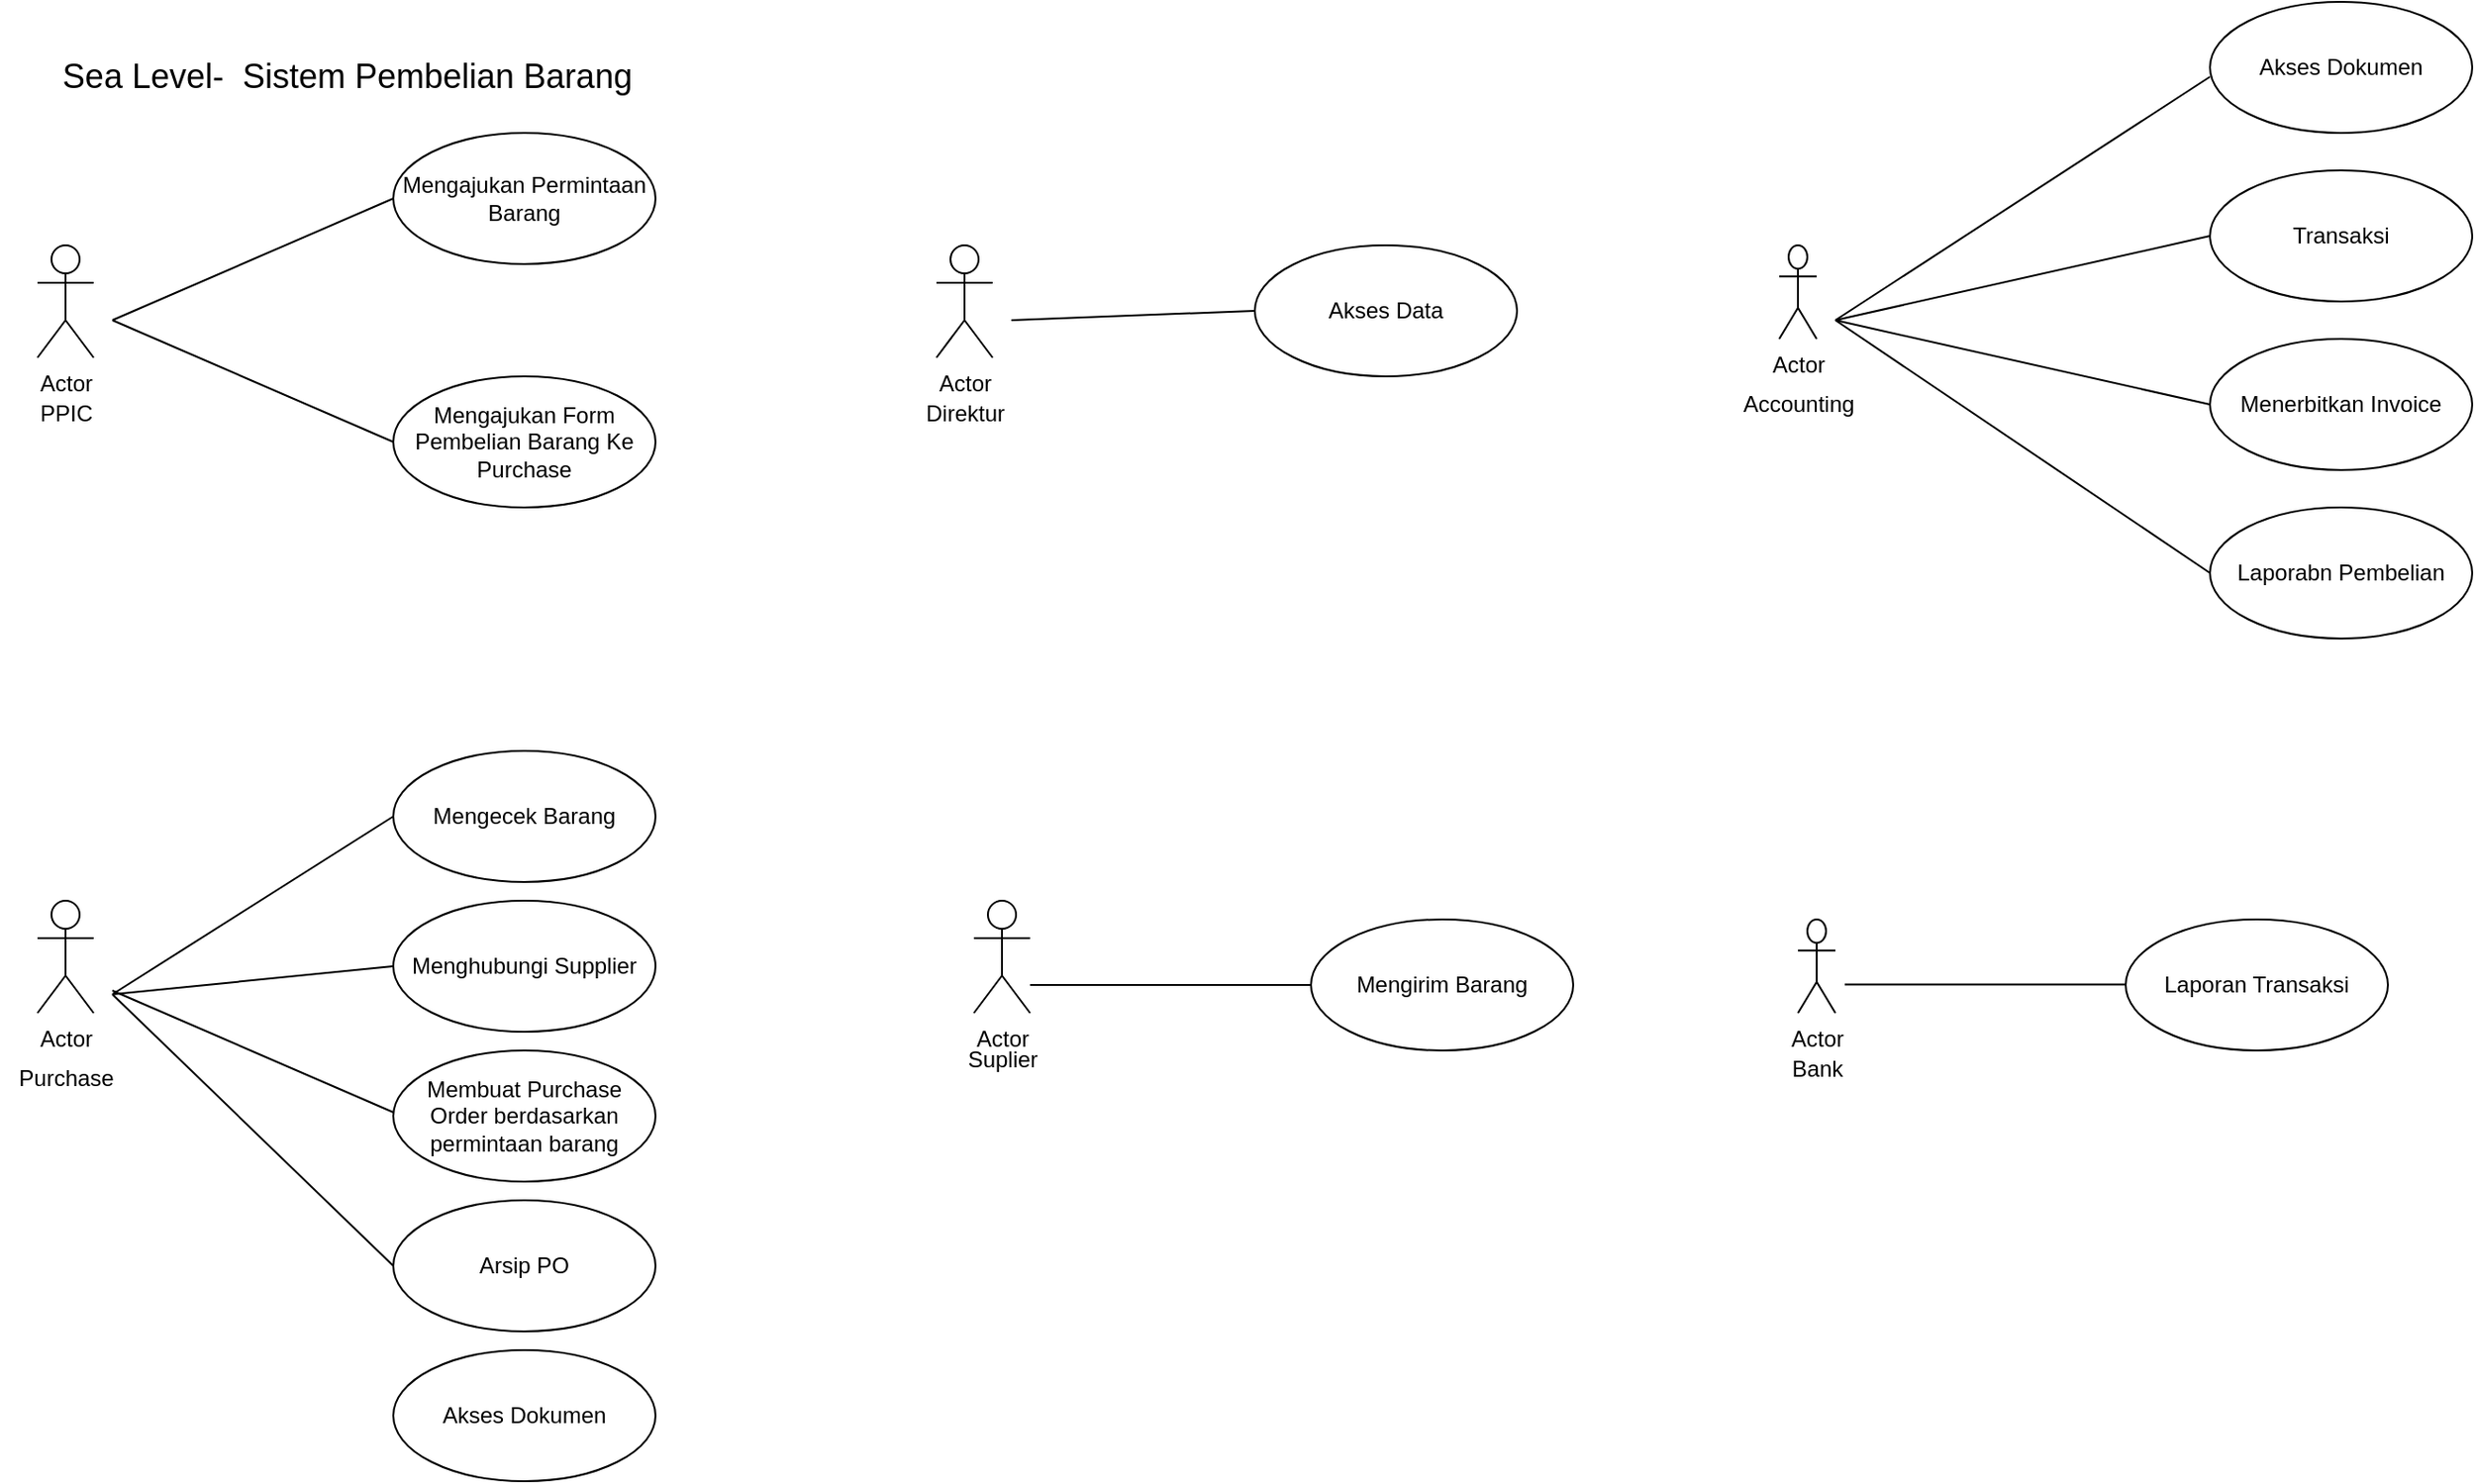 <mxfile version="21.1.2" type="github">
  <diagram name="Page-1" id="DyQQw2YhCt-dlAP9KXvd">
    <mxGraphModel dx="4900" dy="2337" grid="1" gridSize="10" guides="1" tooltips="1" connect="1" arrows="1" fold="1" page="1" pageScale="1" pageWidth="850" pageHeight="1100" math="0" shadow="0">
      <root>
        <mxCell id="0" />
        <mxCell id="1" parent="0" />
        <mxCell id="_RBu2FyJb4nlvvlU6h1F-1" value="&lt;font style=&quot;font-size: 18px;&quot;&gt;Sea Level-&amp;nbsp; Sistem Pembelian Barang&lt;/font&gt;" style="text;html=1;align=center;verticalAlign=middle;resizable=0;points=[];autosize=1;strokeColor=none;fillColor=none;" vertex="1" parent="1">
          <mxGeometry x="-1680" y="10" width="330" height="40" as="geometry" />
        </mxCell>
        <mxCell id="_RBu2FyJb4nlvvlU6h1F-2" value="Actor" style="shape=umlActor;verticalLabelPosition=bottom;verticalAlign=top;html=1;outlineConnect=0;" vertex="1" parent="1">
          <mxGeometry x="-1680" y="120" width="30" height="60" as="geometry" />
        </mxCell>
        <mxCell id="_RBu2FyJb4nlvvlU6h1F-3" value="PPIC" style="text;html=1;align=center;verticalAlign=middle;resizable=0;points=[];autosize=1;strokeColor=none;fillColor=none;" vertex="1" parent="1">
          <mxGeometry x="-1690" y="195" width="50" height="30" as="geometry" />
        </mxCell>
        <mxCell id="_RBu2FyJb4nlvvlU6h1F-5" value="Mengajukan Permintaan Barang" style="ellipse;whiteSpace=wrap;html=1;" vertex="1" parent="1">
          <mxGeometry x="-1490" y="60" width="140" height="70" as="geometry" />
        </mxCell>
        <mxCell id="_RBu2FyJb4nlvvlU6h1F-6" value="Mengajukan Form Pembelian Barang Ke Purchase" style="ellipse;whiteSpace=wrap;html=1;" vertex="1" parent="1">
          <mxGeometry x="-1490" y="190" width="140" height="70" as="geometry" />
        </mxCell>
        <mxCell id="_RBu2FyJb4nlvvlU6h1F-9" value="" style="endArrow=none;html=1;rounded=0;exitX=0;exitY=0.5;exitDx=0;exitDy=0;" edge="1" parent="1" source="_RBu2FyJb4nlvvlU6h1F-5">
          <mxGeometry width="50" height="50" relative="1" as="geometry">
            <mxPoint x="-193" y="797" as="sourcePoint" />
            <mxPoint x="-1640" y="160" as="targetPoint" />
          </mxGeometry>
        </mxCell>
        <mxCell id="_RBu2FyJb4nlvvlU6h1F-10" value="" style="endArrow=none;html=1;rounded=0;exitX=0;exitY=0.5;exitDx=0;exitDy=0;" edge="1" parent="1" source="_RBu2FyJb4nlvvlU6h1F-6">
          <mxGeometry width="50" height="50" relative="1" as="geometry">
            <mxPoint x="-1480" y="105" as="sourcePoint" />
            <mxPoint x="-1640" y="160" as="targetPoint" />
          </mxGeometry>
        </mxCell>
        <mxCell id="_RBu2FyJb4nlvvlU6h1F-11" value="Actor" style="shape=umlActor;verticalLabelPosition=bottom;verticalAlign=top;html=1;outlineConnect=0;" vertex="1" parent="1">
          <mxGeometry x="-1680" y="470" width="30" height="60" as="geometry" />
        </mxCell>
        <mxCell id="_RBu2FyJb4nlvvlU6h1F-12" value="Purchase" style="text;html=1;align=center;verticalAlign=middle;resizable=0;points=[];autosize=1;strokeColor=none;fillColor=none;" vertex="1" parent="1">
          <mxGeometry x="-1700" y="550" width="70" height="30" as="geometry" />
        </mxCell>
        <mxCell id="_RBu2FyJb4nlvvlU6h1F-13" value="Mengecek Barang" style="ellipse;whiteSpace=wrap;html=1;" vertex="1" parent="1">
          <mxGeometry x="-1490" y="390" width="140" height="70" as="geometry" />
        </mxCell>
        <mxCell id="_RBu2FyJb4nlvvlU6h1F-14" value="Menghubungi Supplier" style="ellipse;whiteSpace=wrap;html=1;" vertex="1" parent="1">
          <mxGeometry x="-1490" y="470" width="140" height="70" as="geometry" />
        </mxCell>
        <mxCell id="_RBu2FyJb4nlvvlU6h1F-15" value="Membuat Purchase Order berdasarkan permintaan barang" style="ellipse;whiteSpace=wrap;html=1;" vertex="1" parent="1">
          <mxGeometry x="-1490" y="550" width="140" height="70" as="geometry" />
        </mxCell>
        <mxCell id="_RBu2FyJb4nlvvlU6h1F-16" value="Arsip PO" style="ellipse;whiteSpace=wrap;html=1;" vertex="1" parent="1">
          <mxGeometry x="-1490" y="630" width="140" height="70" as="geometry" />
        </mxCell>
        <mxCell id="_RBu2FyJb4nlvvlU6h1F-17" value="Akses Dokumen" style="ellipse;whiteSpace=wrap;html=1;" vertex="1" parent="1">
          <mxGeometry x="-1490" y="710" width="140" height="70" as="geometry" />
        </mxCell>
        <mxCell id="_RBu2FyJb4nlvvlU6h1F-20" value="" style="endArrow=none;html=1;rounded=0;exitX=0;exitY=0.5;exitDx=0;exitDy=0;" edge="1" parent="1">
          <mxGeometry width="50" height="50" relative="1" as="geometry">
            <mxPoint x="-1490" y="583" as="sourcePoint" />
            <mxPoint x="-1640" y="518" as="targetPoint" />
          </mxGeometry>
        </mxCell>
        <mxCell id="_RBu2FyJb4nlvvlU6h1F-21" value="" style="endArrow=none;html=1;rounded=0;exitX=0;exitY=0.5;exitDx=0;exitDy=0;" edge="1" parent="1" source="_RBu2FyJb4nlvvlU6h1F-16">
          <mxGeometry width="50" height="50" relative="1" as="geometry">
            <mxPoint x="-1480" y="593" as="sourcePoint" />
            <mxPoint x="-1640" y="520" as="targetPoint" />
          </mxGeometry>
        </mxCell>
        <mxCell id="_RBu2FyJb4nlvvlU6h1F-22" value="" style="endArrow=none;html=1;rounded=0;exitX=0;exitY=0.5;exitDx=0;exitDy=0;" edge="1" parent="1" source="_RBu2FyJb4nlvvlU6h1F-14">
          <mxGeometry width="50" height="50" relative="1" as="geometry">
            <mxPoint x="-1480" y="593" as="sourcePoint" />
            <mxPoint x="-1640" y="520" as="targetPoint" />
          </mxGeometry>
        </mxCell>
        <mxCell id="_RBu2FyJb4nlvvlU6h1F-23" value="" style="endArrow=none;html=1;rounded=0;exitX=0;exitY=0.5;exitDx=0;exitDy=0;" edge="1" parent="1" source="_RBu2FyJb4nlvvlU6h1F-13">
          <mxGeometry width="50" height="50" relative="1" as="geometry">
            <mxPoint x="-1480" y="515" as="sourcePoint" />
            <mxPoint x="-1640" y="520" as="targetPoint" />
          </mxGeometry>
        </mxCell>
        <mxCell id="_RBu2FyJb4nlvvlU6h1F-24" value="Actor" style="shape=umlActor;verticalLabelPosition=bottom;verticalAlign=top;html=1;outlineConnect=0;" vertex="1" parent="1">
          <mxGeometry x="-1200" y="120" width="30" height="60" as="geometry" />
        </mxCell>
        <mxCell id="_RBu2FyJb4nlvvlU6h1F-25" value="Akses Data" style="ellipse;whiteSpace=wrap;html=1;" vertex="1" parent="1">
          <mxGeometry x="-1030" y="120" width="140" height="70" as="geometry" />
        </mxCell>
        <mxCell id="_RBu2FyJb4nlvvlU6h1F-26" value="Direktur" style="text;html=1;align=center;verticalAlign=middle;resizable=0;points=[];autosize=1;strokeColor=none;fillColor=none;" vertex="1" parent="1">
          <mxGeometry x="-1220" y="195" width="70" height="30" as="geometry" />
        </mxCell>
        <mxCell id="_RBu2FyJb4nlvvlU6h1F-27" value="" style="endArrow=none;html=1;rounded=0;exitX=0;exitY=0.5;exitDx=0;exitDy=0;" edge="1" parent="1" source="_RBu2FyJb4nlvvlU6h1F-25">
          <mxGeometry width="50" height="50" relative="1" as="geometry">
            <mxPoint x="-1020" y="170" as="sourcePoint" />
            <mxPoint x="-1160" y="160" as="targetPoint" />
          </mxGeometry>
        </mxCell>
        <mxCell id="_RBu2FyJb4nlvvlU6h1F-28" value="Actor" style="shape=umlActor;verticalLabelPosition=bottom;verticalAlign=top;html=1;outlineConnect=0;" vertex="1" parent="1">
          <mxGeometry x="-1180" y="470" width="30" height="60" as="geometry" />
        </mxCell>
        <mxCell id="_RBu2FyJb4nlvvlU6h1F-29" value="Suplier" style="text;html=1;align=center;verticalAlign=middle;resizable=0;points=[];autosize=1;strokeColor=none;fillColor=none;" vertex="1" parent="1">
          <mxGeometry x="-1195" y="540" width="60" height="30" as="geometry" />
        </mxCell>
        <mxCell id="_RBu2FyJb4nlvvlU6h1F-30" value="Mengirim Barang" style="ellipse;whiteSpace=wrap;html=1;" vertex="1" parent="1">
          <mxGeometry x="-1000" y="480" width="140" height="70" as="geometry" />
        </mxCell>
        <mxCell id="_RBu2FyJb4nlvvlU6h1F-31" value="" style="endArrow=none;html=1;rounded=0;exitX=0;exitY=0.5;exitDx=0;exitDy=0;" edge="1" parent="1" source="_RBu2FyJb4nlvvlU6h1F-30">
          <mxGeometry width="50" height="50" relative="1" as="geometry">
            <mxPoint x="-1480" y="435" as="sourcePoint" />
            <mxPoint x="-1150" y="515" as="targetPoint" />
          </mxGeometry>
        </mxCell>
        <mxCell id="_RBu2FyJb4nlvvlU6h1F-32" value="Actor" style="shape=umlActor;verticalLabelPosition=bottom;verticalAlign=top;html=1;outlineConnect=0;" vertex="1" parent="1">
          <mxGeometry x="-750" y="120" width="20" height="50" as="geometry" />
        </mxCell>
        <mxCell id="_RBu2FyJb4nlvvlU6h1F-35" value="Accounting" style="text;html=1;align=center;verticalAlign=middle;resizable=0;points=[];autosize=1;strokeColor=none;fillColor=none;" vertex="1" parent="1">
          <mxGeometry x="-780" y="190" width="80" height="30" as="geometry" />
        </mxCell>
        <mxCell id="_RBu2FyJb4nlvvlU6h1F-36" value="Akses Dokumen" style="ellipse;whiteSpace=wrap;html=1;" vertex="1" parent="1">
          <mxGeometry x="-520" y="-10" width="140" height="70" as="geometry" />
        </mxCell>
        <mxCell id="_RBu2FyJb4nlvvlU6h1F-37" value="Transaksi" style="ellipse;whiteSpace=wrap;html=1;" vertex="1" parent="1">
          <mxGeometry x="-520" y="80" width="140" height="70" as="geometry" />
        </mxCell>
        <mxCell id="_RBu2FyJb4nlvvlU6h1F-38" value="Menerbitkan Invoice" style="ellipse;whiteSpace=wrap;html=1;" vertex="1" parent="1">
          <mxGeometry x="-520" y="170" width="140" height="70" as="geometry" />
        </mxCell>
        <mxCell id="_RBu2FyJb4nlvvlU6h1F-40" value="Laporabn Pembelian" style="ellipse;whiteSpace=wrap;html=1;" vertex="1" parent="1">
          <mxGeometry x="-520" y="260" width="140" height="70" as="geometry" />
        </mxCell>
        <mxCell id="_RBu2FyJb4nlvvlU6h1F-41" value="" style="endArrow=none;html=1;rounded=0;exitX=0;exitY=0.5;exitDx=0;exitDy=0;" edge="1" parent="1" source="_RBu2FyJb4nlvvlU6h1F-40">
          <mxGeometry width="50" height="50" relative="1" as="geometry">
            <mxPoint x="-590" y="152.5" as="sourcePoint" />
            <mxPoint x="-720" y="160" as="targetPoint" />
          </mxGeometry>
        </mxCell>
        <mxCell id="_RBu2FyJb4nlvvlU6h1F-42" value="" style="endArrow=none;html=1;rounded=0;exitX=0;exitY=0.5;exitDx=0;exitDy=0;" edge="1" parent="1" source="_RBu2FyJb4nlvvlU6h1F-38">
          <mxGeometry width="50" height="50" relative="1" as="geometry">
            <mxPoint x="-500" y="260" as="sourcePoint" />
            <mxPoint x="-720" y="160" as="targetPoint" />
          </mxGeometry>
        </mxCell>
        <mxCell id="_RBu2FyJb4nlvvlU6h1F-43" value="" style="endArrow=none;html=1;rounded=0;exitX=0;exitY=0.5;exitDx=0;exitDy=0;" edge="1" parent="1" source="_RBu2FyJb4nlvvlU6h1F-37">
          <mxGeometry width="50" height="50" relative="1" as="geometry">
            <mxPoint x="-510" y="215" as="sourcePoint" />
            <mxPoint x="-720" y="160" as="targetPoint" />
          </mxGeometry>
        </mxCell>
        <mxCell id="_RBu2FyJb4nlvvlU6h1F-44" value="" style="endArrow=none;html=1;rounded=0;exitX=0;exitY=0.5;exitDx=0;exitDy=0;" edge="1" parent="1">
          <mxGeometry width="50" height="50" relative="1" as="geometry">
            <mxPoint x="-520" y="30" as="sourcePoint" />
            <mxPoint x="-720" y="160" as="targetPoint" />
          </mxGeometry>
        </mxCell>
        <mxCell id="_RBu2FyJb4nlvvlU6h1F-45" value="Actor" style="shape=umlActor;verticalLabelPosition=bottom;verticalAlign=top;html=1;outlineConnect=0;" vertex="1" parent="1">
          <mxGeometry x="-740" y="480" width="20" height="50" as="geometry" />
        </mxCell>
        <mxCell id="_RBu2FyJb4nlvvlU6h1F-46" value="Bank" style="text;html=1;align=center;verticalAlign=middle;resizable=0;points=[];autosize=1;strokeColor=none;fillColor=none;" vertex="1" parent="1">
          <mxGeometry x="-755" y="545" width="50" height="30" as="geometry" />
        </mxCell>
        <mxCell id="_RBu2FyJb4nlvvlU6h1F-47" value="Laporan Transaksi" style="ellipse;whiteSpace=wrap;html=1;" vertex="1" parent="1">
          <mxGeometry x="-565" y="480" width="140" height="70" as="geometry" />
        </mxCell>
        <mxCell id="_RBu2FyJb4nlvvlU6h1F-48" value="" style="endArrow=none;html=1;rounded=0;exitX=0;exitY=0.5;exitDx=0;exitDy=0;" edge="1" parent="1">
          <mxGeometry width="50" height="50" relative="1" as="geometry">
            <mxPoint x="-565" y="514.72" as="sourcePoint" />
            <mxPoint x="-715" y="514.72" as="targetPoint" />
          </mxGeometry>
        </mxCell>
      </root>
    </mxGraphModel>
  </diagram>
</mxfile>
